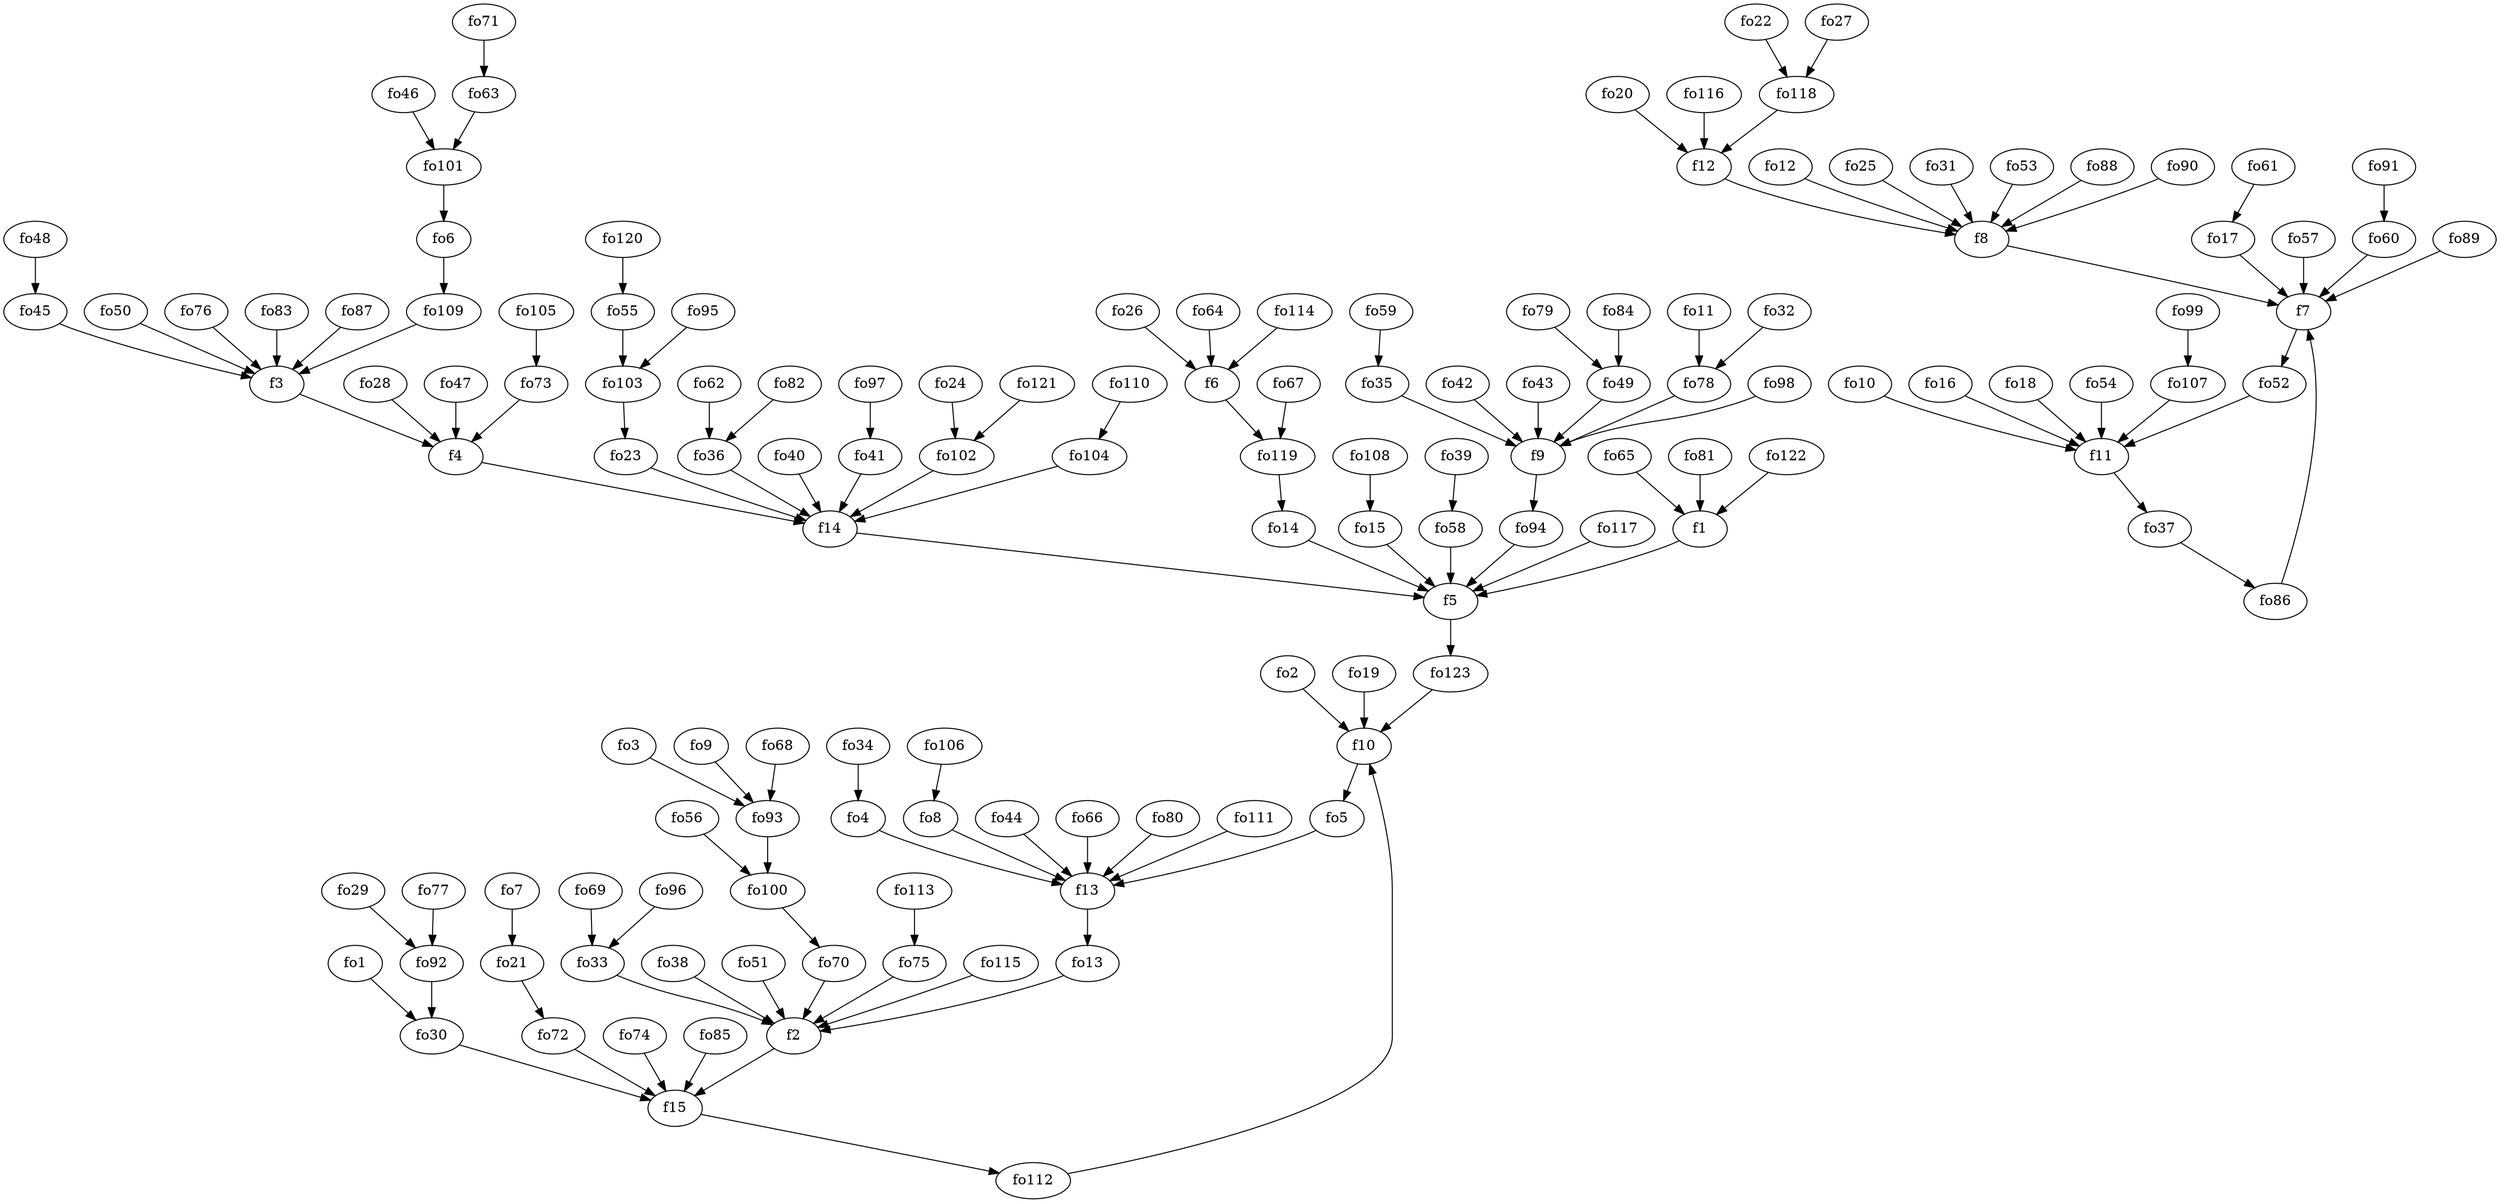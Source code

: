 strict digraph  {
f1;
f2;
f3;
f4;
f5;
f6;
f7;
f8;
f9;
f10;
f11;
f12;
f13;
f14;
f15;
fo1;
fo2;
fo3;
fo4;
fo5;
fo6;
fo7;
fo8;
fo9;
fo10;
fo11;
fo12;
fo13;
fo14;
fo15;
fo16;
fo17;
fo18;
fo19;
fo20;
fo21;
fo22;
fo23;
fo24;
fo25;
fo26;
fo27;
fo28;
fo29;
fo30;
fo31;
fo32;
fo33;
fo34;
fo35;
fo36;
fo37;
fo38;
fo39;
fo40;
fo41;
fo42;
fo43;
fo44;
fo45;
fo46;
fo47;
fo48;
fo49;
fo50;
fo51;
fo52;
fo53;
fo54;
fo55;
fo56;
fo57;
fo58;
fo59;
fo60;
fo61;
fo62;
fo63;
fo64;
fo65;
fo66;
fo67;
fo68;
fo69;
fo70;
fo71;
fo72;
fo73;
fo74;
fo75;
fo76;
fo77;
fo78;
fo79;
fo80;
fo81;
fo82;
fo83;
fo84;
fo85;
fo86;
fo87;
fo88;
fo89;
fo90;
fo91;
fo92;
fo93;
fo94;
fo95;
fo96;
fo97;
fo98;
fo99;
fo100;
fo101;
fo102;
fo103;
fo104;
fo105;
fo106;
fo107;
fo108;
fo109;
fo110;
fo111;
fo112;
fo113;
fo114;
fo115;
fo116;
fo117;
fo118;
fo119;
fo120;
fo121;
fo122;
fo123;
f1 -> f5  [weight=2];
f2 -> f15  [weight=2];
f3 -> f4  [weight=2];
f4 -> f14  [weight=2];
f5 -> fo123  [weight=2];
f6 -> fo119  [weight=2];
f7 -> fo52  [weight=2];
f8 -> f7  [weight=2];
f9 -> fo94  [weight=2];
f10 -> fo5  [weight=2];
f11 -> fo37  [weight=2];
f12 -> f8  [weight=2];
f13 -> fo13  [weight=2];
f14 -> f5  [weight=2];
f15 -> fo112  [weight=2];
fo1 -> fo30  [weight=2];
fo2 -> f10  [weight=2];
fo3 -> fo93  [weight=2];
fo4 -> f13  [weight=2];
fo5 -> f13  [weight=2];
fo6 -> fo109  [weight=2];
fo7 -> fo21  [weight=2];
fo8 -> f13  [weight=2];
fo9 -> fo93  [weight=2];
fo10 -> f11  [weight=2];
fo11 -> fo78  [weight=2];
fo12 -> f8  [weight=2];
fo13 -> f2  [weight=2];
fo14 -> f5  [weight=2];
fo15 -> f5  [weight=2];
fo16 -> f11  [weight=2];
fo17 -> f7  [weight=2];
fo18 -> f11  [weight=2];
fo19 -> f10  [weight=2];
fo20 -> f12  [weight=2];
fo21 -> fo72  [weight=2];
fo22 -> fo118  [weight=2];
fo23 -> f14  [weight=2];
fo24 -> fo102  [weight=2];
fo25 -> f8  [weight=2];
fo26 -> f6  [weight=2];
fo27 -> fo118  [weight=2];
fo28 -> f4  [weight=2];
fo29 -> fo92  [weight=2];
fo30 -> f15  [weight=2];
fo31 -> f8  [weight=2];
fo32 -> fo78  [weight=2];
fo33 -> f2  [weight=2];
fo34 -> fo4  [weight=2];
fo35 -> f9  [weight=2];
fo36 -> f14  [weight=2];
fo37 -> fo86  [weight=2];
fo38 -> f2  [weight=2];
fo39 -> fo58  [weight=2];
fo40 -> f14  [weight=2];
fo41 -> f14  [weight=2];
fo42 -> f9  [weight=2];
fo43 -> f9  [weight=2];
fo44 -> f13  [weight=2];
fo45 -> f3  [weight=2];
fo46 -> fo101  [weight=2];
fo47 -> f4  [weight=2];
fo48 -> fo45  [weight=2];
fo49 -> f9  [weight=2];
fo50 -> f3  [weight=2];
fo51 -> f2  [weight=2];
fo52 -> f11  [weight=2];
fo53 -> f8  [weight=2];
fo54 -> f11  [weight=2];
fo55 -> fo103  [weight=2];
fo56 -> fo100  [weight=2];
fo57 -> f7  [weight=2];
fo58 -> f5  [weight=2];
fo59 -> fo35  [weight=2];
fo60 -> f7  [weight=2];
fo61 -> fo17  [weight=2];
fo62 -> fo36  [weight=2];
fo63 -> fo101  [weight=2];
fo64 -> f6  [weight=2];
fo65 -> f1  [weight=2];
fo66 -> f13  [weight=2];
fo67 -> fo119  [weight=2];
fo68 -> fo93  [weight=2];
fo69 -> fo33  [weight=2];
fo70 -> f2  [weight=2];
fo71 -> fo63  [weight=2];
fo72 -> f15  [weight=2];
fo73 -> f4  [weight=2];
fo74 -> f15  [weight=2];
fo75 -> f2  [weight=2];
fo76 -> f3  [weight=2];
fo77 -> fo92  [weight=2];
fo78 -> f9  [weight=2];
fo79 -> fo49  [weight=2];
fo80 -> f13  [weight=2];
fo81 -> f1  [weight=2];
fo82 -> fo36  [weight=2];
fo83 -> f3  [weight=2];
fo84 -> fo49  [weight=2];
fo85 -> f15  [weight=2];
fo86 -> f7  [weight=2];
fo87 -> f3  [weight=2];
fo88 -> f8  [weight=2];
fo89 -> f7  [weight=2];
fo90 -> f8  [weight=2];
fo91 -> fo60  [weight=2];
fo92 -> fo30  [weight=2];
fo93 -> fo100  [weight=2];
fo94 -> f5  [weight=2];
fo95 -> fo103  [weight=2];
fo96 -> fo33  [weight=2];
fo97 -> fo41  [weight=2];
fo98 -> f9  [weight=2];
fo99 -> fo107  [weight=2];
fo100 -> fo70  [weight=2];
fo101 -> fo6  [weight=2];
fo102 -> f14  [weight=2];
fo103 -> fo23  [weight=2];
fo104 -> f14  [weight=2];
fo105 -> fo73  [weight=2];
fo106 -> fo8  [weight=2];
fo107 -> f11  [weight=2];
fo108 -> fo15  [weight=2];
fo109 -> f3  [weight=2];
fo110 -> fo104  [weight=2];
fo111 -> f13  [weight=2];
fo112 -> f10  [weight=2];
fo113 -> fo75  [weight=2];
fo114 -> f6  [weight=2];
fo115 -> f2  [weight=2];
fo116 -> f12  [weight=2];
fo117 -> f5  [weight=2];
fo118 -> f12  [weight=2];
fo119 -> fo14  [weight=2];
fo120 -> fo55  [weight=2];
fo121 -> fo102  [weight=2];
fo122 -> f1  [weight=2];
fo123 -> f10  [weight=2];
}
